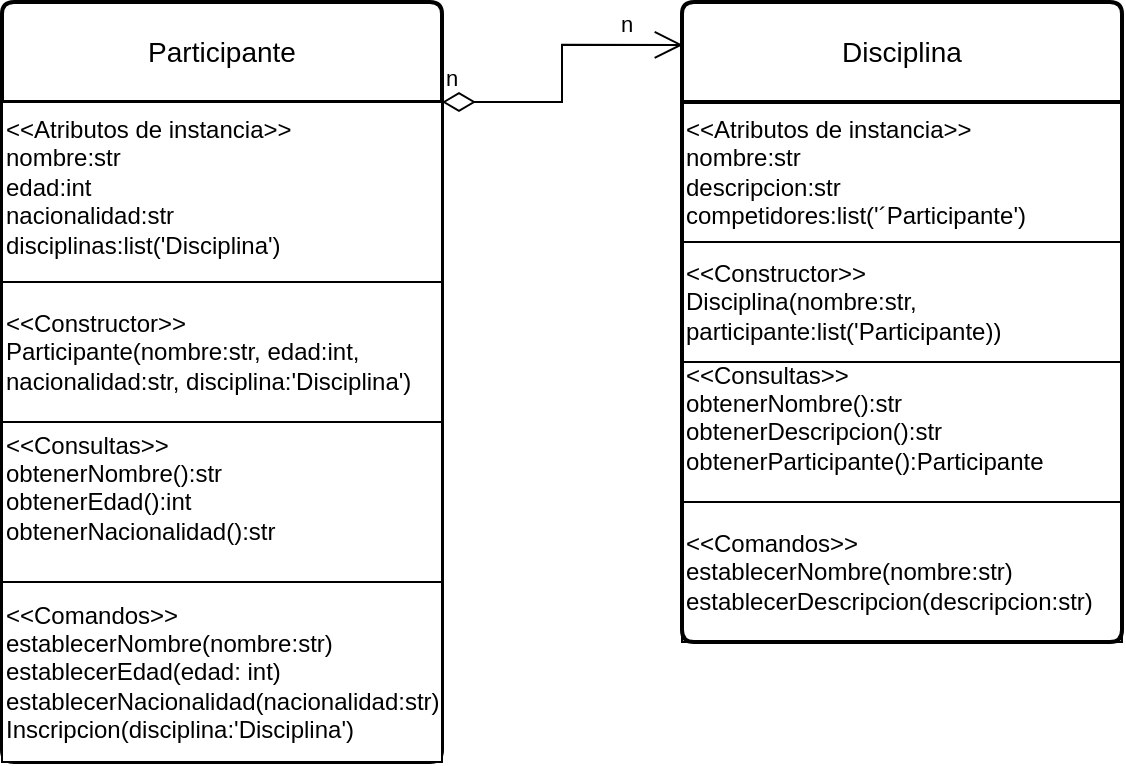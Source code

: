 <mxfile version="24.7.16">
  <diagram name="Página-1" id="akDacdGzH2qdyQ9W_4E4">
    <mxGraphModel dx="877" dy="509" grid="1" gridSize="10" guides="1" tooltips="1" connect="1" arrows="1" fold="1" page="1" pageScale="1" pageWidth="827" pageHeight="1169" math="0" shadow="0">
      <root>
        <mxCell id="0" />
        <mxCell id="1" parent="0" />
        <mxCell id="SK4pSvDkuQjuux2kxXdu-19" value="Participante" style="swimlane;childLayout=stackLayout;horizontal=1;startSize=50;horizontalStack=0;rounded=1;fontSize=14;fontStyle=0;strokeWidth=2;resizeParent=0;resizeLast=1;shadow=0;dashed=0;align=center;arcSize=4;whiteSpace=wrap;html=1;" vertex="1" parent="1">
          <mxGeometry x="50" y="20" width="220" height="380" as="geometry" />
        </mxCell>
        <mxCell id="SK4pSvDkuQjuux2kxXdu-26" value="&amp;lt;&amp;lt;Constructor&amp;gt;&amp;gt;&lt;div&gt;Participante(nombre:str, edad:int, nacionalidad:str, disciplina:&#39;Disciplina&#39;)&lt;/div&gt;" style="rounded=0;whiteSpace=wrap;html=1;align=left;" vertex="1" parent="1">
          <mxGeometry x="50" y="160" width="220" height="70" as="geometry" />
        </mxCell>
        <mxCell id="SK4pSvDkuQjuux2kxXdu-28" value="&amp;lt;&amp;lt;Consultas&amp;gt;&amp;gt;&lt;div&gt;obtenerNombre():str&lt;/div&gt;&lt;div&gt;obtenerEdad():int&lt;/div&gt;&lt;div&gt;obtenerNacionalidad():str&lt;/div&gt;&lt;div&gt;&lt;br&gt;&lt;/div&gt;" style="rounded=0;whiteSpace=wrap;html=1;align=left;" vertex="1" parent="1">
          <mxGeometry x="50" y="230" width="220" height="80" as="geometry" />
        </mxCell>
        <mxCell id="SK4pSvDkuQjuux2kxXdu-29" value="&amp;lt;&amp;lt;Comandos&amp;gt;&amp;gt;&lt;div&gt;establecerNombre(nombre:&lt;span style=&quot;background-color: initial;&quot;&gt;str&lt;/span&gt;&lt;span style=&quot;background-color: initial;&quot;&gt;)&lt;/span&gt;&lt;/div&gt;&lt;div&gt;establecerEdad(edad: int)&lt;/div&gt;&lt;div&gt;establecerNacionalidad(nacionalidad:str)&lt;/div&gt;&lt;div&gt;Inscripcion(disciplina:&#39;Disciplina&#39;)&lt;/div&gt;" style="rounded=0;whiteSpace=wrap;html=1;align=left;" vertex="1" parent="1">
          <mxGeometry x="50" y="310" width="220" height="90" as="geometry" />
        </mxCell>
        <mxCell id="SK4pSvDkuQjuux2kxXdu-25" value="&amp;lt;&amp;lt;Atributos de instancia&amp;gt;&amp;gt;&lt;div&gt;nombre:str&lt;/div&gt;&lt;div&gt;edad:int&lt;/div&gt;&lt;div&gt;nacionalidad:str&lt;/div&gt;&lt;div&gt;disciplinas:list(&#39;Disciplina&#39;)&lt;/div&gt;" style="rounded=0;whiteSpace=wrap;html=1;align=left;verticalAlign=top;" vertex="1" parent="1">
          <mxGeometry x="50" y="70" width="220" height="90" as="geometry" />
        </mxCell>
        <mxCell id="SK4pSvDkuQjuux2kxXdu-31" value="&amp;lt;&amp;lt;Atributos de instancia&amp;gt;&amp;gt;&lt;div&gt;nombre:str&lt;/div&gt;&lt;div&gt;descripcion:str&lt;/div&gt;&lt;div&gt;competidores:list(&#39;´Participante&#39;)&lt;/div&gt;" style="rounded=0;whiteSpace=wrap;html=1;align=left;" vertex="1" parent="1">
          <mxGeometry x="390" y="70" width="220" height="70" as="geometry" />
        </mxCell>
        <mxCell id="SK4pSvDkuQjuux2kxXdu-32" value="&amp;lt;&amp;lt;Constructor&amp;gt;&amp;gt;&lt;div&gt;Disciplina(nombre:str,&lt;/div&gt;&lt;div&gt;participante:list(&#39;Participante))&lt;/div&gt;" style="rounded=0;whiteSpace=wrap;html=1;align=left;" vertex="1" parent="1">
          <mxGeometry x="390" y="140" width="220" height="60" as="geometry" />
        </mxCell>
        <mxCell id="SK4pSvDkuQjuux2kxXdu-33" value="&amp;lt;&amp;lt;Consultas&amp;gt;&amp;gt;&lt;div&gt;obtenerNombre():str&lt;/div&gt;&lt;div&gt;obtenerDescripcion():str&lt;/div&gt;&lt;div&gt;obtenerParticipante():Participante&lt;/div&gt;&lt;div&gt;&lt;br&gt;&lt;/div&gt;" style="rounded=0;whiteSpace=wrap;html=1;align=left;" vertex="1" parent="1">
          <mxGeometry x="390" y="200" width="220" height="70" as="geometry" />
        </mxCell>
        <mxCell id="SK4pSvDkuQjuux2kxXdu-34" value="&amp;lt;&amp;lt;Comandos&amp;gt;&amp;gt;&lt;div&gt;establecerNombre(nombre:str)&lt;/div&gt;&lt;div&gt;establecerDescripcion(descripcion:str)&lt;/div&gt;" style="rounded=0;whiteSpace=wrap;html=1;align=left;" vertex="1" parent="1">
          <mxGeometry x="390" y="270" width="220" height="70" as="geometry" />
        </mxCell>
        <mxCell id="SK4pSvDkuQjuux2kxXdu-35" value="Disciplina" style="swimlane;childLayout=stackLayout;horizontal=1;startSize=50;horizontalStack=0;rounded=1;fontSize=14;fontStyle=0;strokeWidth=2;resizeParent=0;resizeLast=1;shadow=0;dashed=0;align=center;arcSize=4;whiteSpace=wrap;html=1;" vertex="1" parent="1">
          <mxGeometry x="390" y="20" width="220" height="320" as="geometry" />
        </mxCell>
        <mxCell id="SK4pSvDkuQjuux2kxXdu-36" value="n" style="endArrow=open;html=1;endSize=12;startArrow=diamondThin;startSize=14;startFill=0;edgeStyle=orthogonalEdgeStyle;align=left;verticalAlign=bottom;rounded=0;exitX=1;exitY=0;exitDx=0;exitDy=0;entryX=0.002;entryY=0.067;entryDx=0;entryDy=0;entryPerimeter=0;" edge="1" parent="1" source="SK4pSvDkuQjuux2kxXdu-25" target="SK4pSvDkuQjuux2kxXdu-35">
          <mxGeometry x="-1" y="3" relative="1" as="geometry">
            <mxPoint x="330" y="200" as="sourcePoint" />
            <mxPoint x="360" y="110" as="targetPoint" />
            <Array as="points">
              <mxPoint x="330" y="70" />
              <mxPoint x="330" y="41" />
            </Array>
            <mxPoint as="offset" />
          </mxGeometry>
        </mxCell>
        <mxCell id="SK4pSvDkuQjuux2kxXdu-37" value="n" style="edgeLabel;html=1;align=center;verticalAlign=middle;resizable=0;points=[];" vertex="1" connectable="0" parent="SK4pSvDkuQjuux2kxXdu-36">
          <mxGeometry x="0.878" relative="1" as="geometry">
            <mxPoint x="-20" y="-11" as="offset" />
          </mxGeometry>
        </mxCell>
      </root>
    </mxGraphModel>
  </diagram>
</mxfile>
